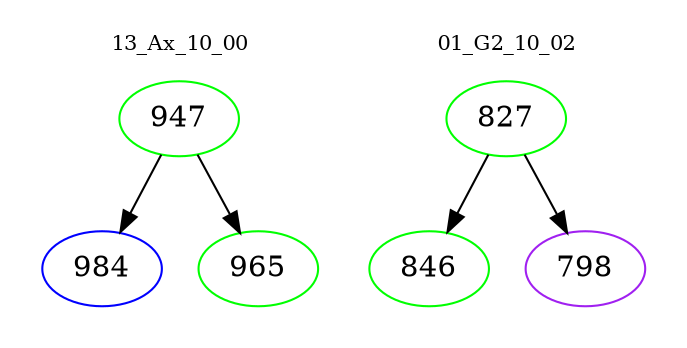 digraph{
subgraph cluster_0 {
color = white
label = "13_Ax_10_00";
fontsize=10;
T0_947 [label="947", color="green"]
T0_947 -> T0_984 [color="black"]
T0_984 [label="984", color="blue"]
T0_947 -> T0_965 [color="black"]
T0_965 [label="965", color="green"]
}
subgraph cluster_1 {
color = white
label = "01_G2_10_02";
fontsize=10;
T1_827 [label="827", color="green"]
T1_827 -> T1_846 [color="black"]
T1_846 [label="846", color="green"]
T1_827 -> T1_798 [color="black"]
T1_798 [label="798", color="purple"]
}
}
